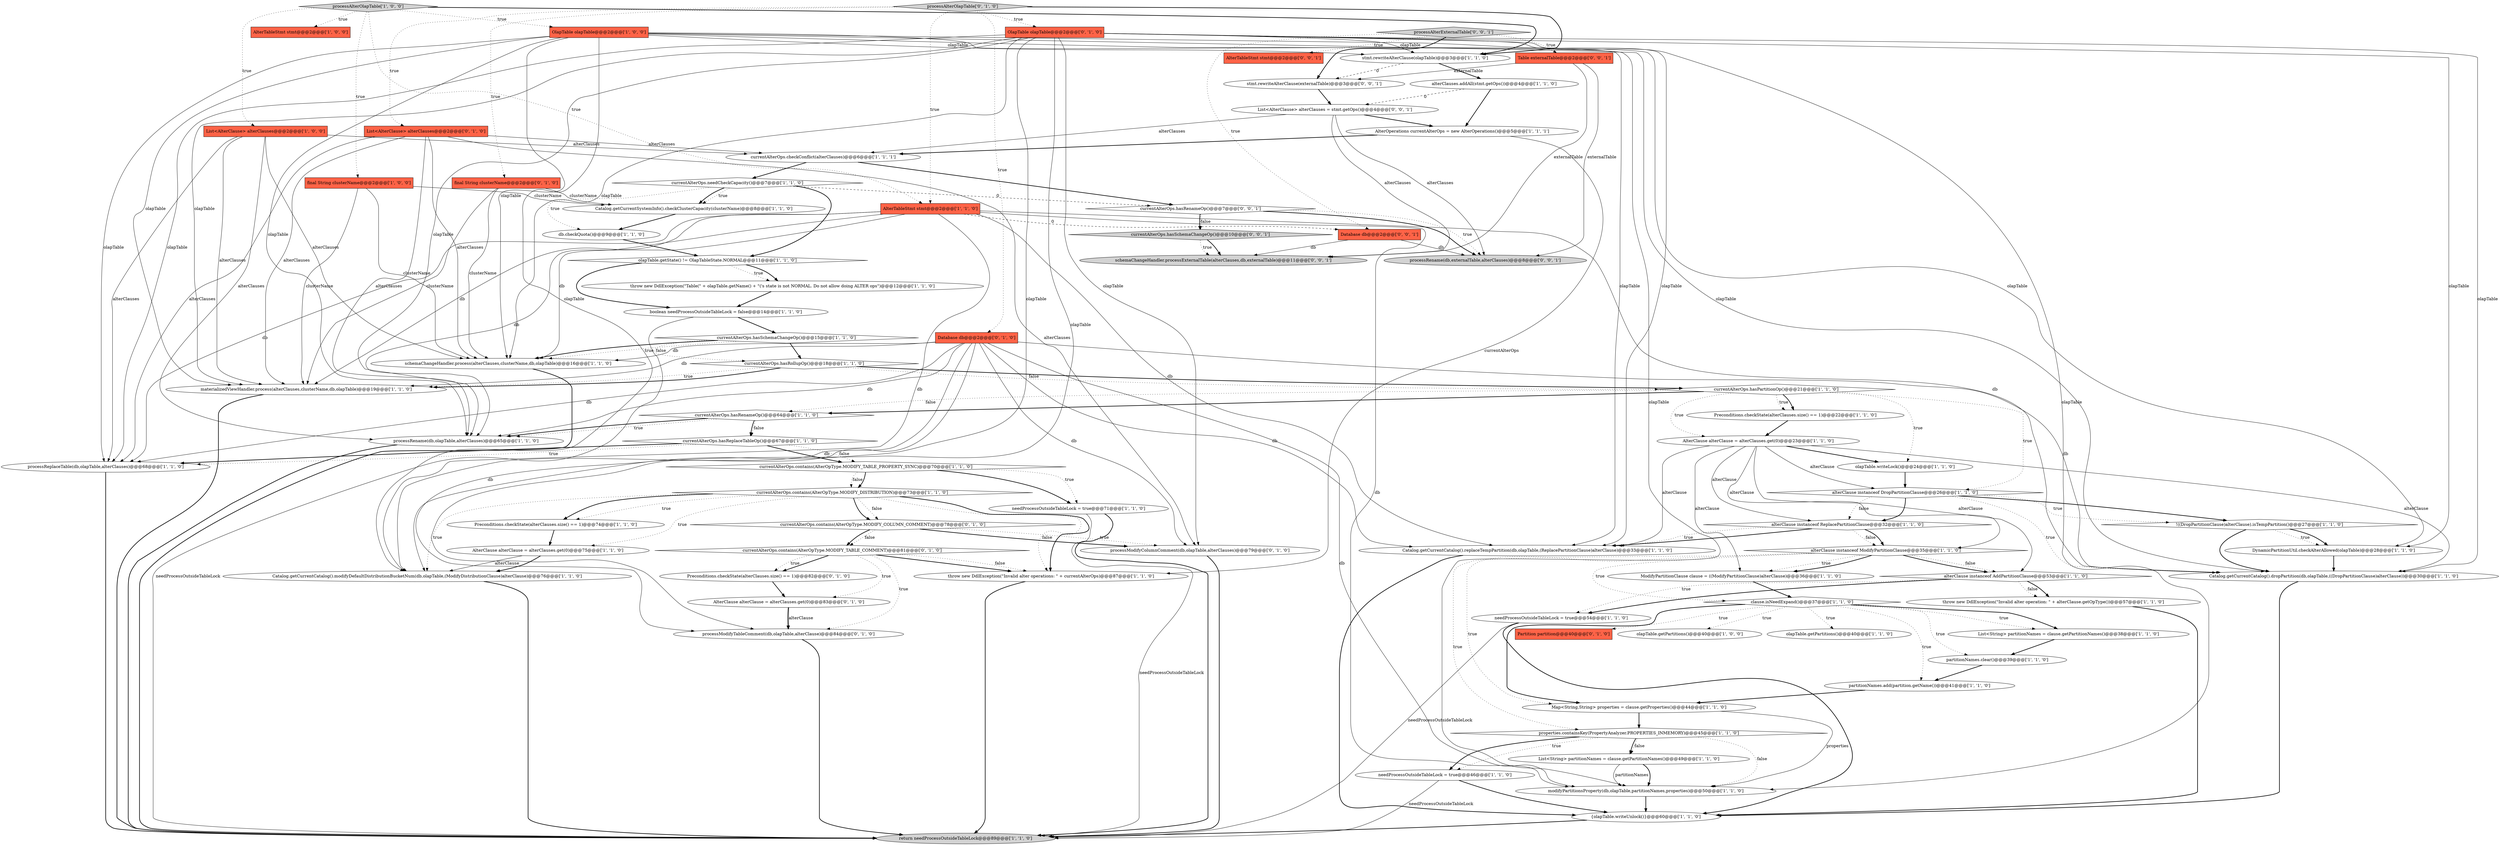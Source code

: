 digraph {
31 [style = filled, label = "List<String> partitionNames = clause.getPartitionNames()@@@38@@@['1', '1', '0']", fillcolor = white, shape = ellipse image = "AAA0AAABBB1BBB"];
49 [style = filled, label = "Map<String,String> properties = clause.getProperties()@@@44@@@['1', '1', '0']", fillcolor = white, shape = ellipse image = "AAA0AAABBB1BBB"];
8 [style = filled, label = "alterClause instanceof ModifyPartitionClause@@@35@@@['1', '1', '0']", fillcolor = white, shape = diamond image = "AAA0AAABBB1BBB"];
55 [style = filled, label = "Preconditions.checkState(alterClauses.size() == 1)@@@22@@@['1', '1', '0']", fillcolor = white, shape = ellipse image = "AAA0AAABBB1BBB"];
61 [style = filled, label = "processModifyColumnComment(db,olapTable,alterClauses)@@@79@@@['0', '1', '0']", fillcolor = white, shape = ellipse image = "AAA1AAABBB2BBB"];
2 [style = filled, label = "!((DropPartitionClause)alterClause).isTempPartition()@@@27@@@['1', '1', '0']", fillcolor = white, shape = diamond image = "AAA0AAABBB1BBB"];
25 [style = filled, label = "needProcessOutsideTableLock = true@@@71@@@['1', '1', '0']", fillcolor = white, shape = ellipse image = "AAA0AAABBB1BBB"];
27 [style = filled, label = "{olapTable.writeUnlock()}@@@60@@@['1', '1', '0']", fillcolor = white, shape = ellipse image = "AAA0AAABBB1BBB"];
47 [style = filled, label = "processRename(db,olapTable,alterClauses)@@@65@@@['1', '1', '0']", fillcolor = white, shape = ellipse image = "AAA0AAABBB1BBB"];
40 [style = filled, label = "needProcessOutsideTableLock = true@@@54@@@['1', '1', '0']", fillcolor = white, shape = ellipse image = "AAA0AAABBB1BBB"];
50 [style = filled, label = "processReplaceTable(db,olapTable,alterClauses)@@@68@@@['1', '1', '0']", fillcolor = white, shape = ellipse image = "AAA0AAABBB1BBB"];
15 [style = filled, label = "currentAlterOps.hasReplaceTableOp()@@@67@@@['1', '1', '0']", fillcolor = white, shape = diamond image = "AAA0AAABBB1BBB"];
63 [style = filled, label = "currentAlterOps.contains(AlterOpType.MODIFY_COLUMN_COMMENT)@@@78@@@['0', '1', '0']", fillcolor = white, shape = diamond image = "AAA1AAABBB2BBB"];
65 [style = filled, label = "List<AlterClause> alterClauses@@@2@@@['0', '1', '0']", fillcolor = tomato, shape = box image = "AAA0AAABBB2BBB"];
67 [style = filled, label = "Preconditions.checkState(alterClauses.size() == 1)@@@82@@@['0', '1', '0']", fillcolor = white, shape = ellipse image = "AAA1AAABBB2BBB"];
68 [style = filled, label = "currentAlterOps.contains(AlterOpType.MODIFY_TABLE_COMMENT)@@@81@@@['0', '1', '0']", fillcolor = white, shape = diamond image = "AAA1AAABBB2BBB"];
74 [style = filled, label = "AlterTableStmt stmt@@@2@@@['0', '0', '1']", fillcolor = tomato, shape = box image = "AAA0AAABBB3BBB"];
33 [style = filled, label = "throw new DdlException(\"Invalid alter operations: \" + currentAlterOps)@@@87@@@['1', '1', '0']", fillcolor = white, shape = ellipse image = "AAA0AAABBB1BBB"];
80 [style = filled, label = "Database db@@@2@@@['0', '0', '1']", fillcolor = tomato, shape = box image = "AAA0AAABBB3BBB"];
0 [style = filled, label = "currentAlterOps.contains(AlterOpType.MODIFY_DISTRIBUTION)@@@73@@@['1', '1', '0']", fillcolor = white, shape = diamond image = "AAA0AAABBB1BBB"];
28 [style = filled, label = "needProcessOutsideTableLock = true@@@46@@@['1', '1', '0']", fillcolor = white, shape = ellipse image = "AAA0AAABBB1BBB"];
6 [style = filled, label = "materializedViewHandler.process(alterClauses,clusterName,db,olapTable)@@@19@@@['1', '1', '0']", fillcolor = white, shape = ellipse image = "AAA0AAABBB1BBB"];
37 [style = filled, label = "stmt.rewriteAlterClause(olapTable)@@@3@@@['1', '1', '0']", fillcolor = white, shape = ellipse image = "AAA0AAABBB1BBB"];
76 [style = filled, label = "processAlterExternalTable['0', '0', '1']", fillcolor = lightgray, shape = diamond image = "AAA0AAABBB3BBB"];
64 [style = filled, label = "Partition partition@@@40@@@['0', '1', '0']", fillcolor = tomato, shape = box image = "AAA0AAABBB2BBB"];
10 [style = filled, label = "AlterTableStmt stmt@@@2@@@['1', '0', '0']", fillcolor = tomato, shape = box image = "AAA0AAABBB1BBB"];
1 [style = filled, label = "currentAlterOps.hasSchemaChangeOp()@@@15@@@['1', '1', '0']", fillcolor = white, shape = diamond image = "AAA0AAABBB1BBB"];
78 [style = filled, label = "currentAlterOps.hasRenameOp()@@@7@@@['0', '0', '1']", fillcolor = white, shape = diamond image = "AAA0AAABBB3BBB"];
51 [style = filled, label = "processAlterOlapTable['1', '0', '0']", fillcolor = lightgray, shape = diamond image = "AAA0AAABBB1BBB"];
75 [style = filled, label = "stmt.rewriteAlterClause(externalTable)@@@3@@@['0', '0', '1']", fillcolor = white, shape = ellipse image = "AAA0AAABBB3BBB"];
20 [style = filled, label = "currentAlterOps.checkConflict(alterClauses)@@@6@@@['1', '1', '1']", fillcolor = white, shape = ellipse image = "AAA0AAABBB1BBB"];
13 [style = filled, label = "AlterClause alterClause = alterClauses.get(0)@@@23@@@['1', '1', '0']", fillcolor = white, shape = ellipse image = "AAA0AAABBB1BBB"];
12 [style = filled, label = "olapTable.getPartitions()@@@40@@@['1', '0', '0']", fillcolor = white, shape = ellipse image = "AAA0AAABBB1BBB"];
53 [style = filled, label = "olapTable.getPartitions()@@@40@@@['1', '1', '0']", fillcolor = white, shape = ellipse image = "AAA0AAABBB1BBB"];
72 [style = filled, label = "currentAlterOps.hasSchemaChangeOp()@@@10@@@['0', '0', '1']", fillcolor = lightgray, shape = diamond image = "AAA0AAABBB3BBB"];
32 [style = filled, label = "alterClause instanceof AddPartitionClause@@@53@@@['1', '1', '0']", fillcolor = white, shape = diamond image = "AAA0AAABBB1BBB"];
24 [style = filled, label = "modifyPartitionsProperty(db,olapTable,partitionNames,properties)@@@50@@@['1', '1', '0']", fillcolor = white, shape = ellipse image = "AAA0AAABBB1BBB"];
62 [style = filled, label = "Database db@@@2@@@['0', '1', '0']", fillcolor = tomato, shape = box image = "AAA0AAABBB2BBB"];
29 [style = filled, label = "ModifyPartitionClause clause = ((ModifyPartitionClause)alterClause)@@@36@@@['1', '1', '0']", fillcolor = white, shape = ellipse image = "AAA0AAABBB1BBB"];
26 [style = filled, label = "List<AlterClause> alterClauses@@@2@@@['1', '0', '0']", fillcolor = tomato, shape = box image = "AAA0AAABBB1BBB"];
16 [style = filled, label = "currentAlterOps.hasPartitionOp()@@@21@@@['1', '1', '0']", fillcolor = white, shape = diamond image = "AAA0AAABBB1BBB"];
57 [style = filled, label = "properties.containsKey(PropertyAnalyzer.PROPERTIES_INMEMORY)@@@45@@@['1', '1', '0']", fillcolor = white, shape = diamond image = "AAA0AAABBB1BBB"];
71 [style = filled, label = "Table externalTable@@@2@@@['0', '0', '1']", fillcolor = tomato, shape = box image = "AAA0AAABBB3BBB"];
19 [style = filled, label = "OlapTable olapTable@@@2@@@['1', '0', '0']", fillcolor = tomato, shape = box image = "AAA0AAABBB1BBB"];
3 [style = filled, label = "return needProcessOutsideTableLock@@@89@@@['1', '1', '0']", fillcolor = lightgray, shape = ellipse image = "AAA0AAABBB1BBB"];
39 [style = filled, label = "currentAlterOps.needCheckCapacity()@@@7@@@['1', '1', '0']", fillcolor = white, shape = diamond image = "AAA0AAABBB1BBB"];
60 [style = filled, label = "AlterClause alterClause = alterClauses.get(0)@@@83@@@['0', '1', '0']", fillcolor = white, shape = ellipse image = "AAA1AAABBB2BBB"];
45 [style = filled, label = "db.checkQuota()@@@9@@@['1', '1', '0']", fillcolor = white, shape = ellipse image = "AAA0AAABBB1BBB"];
18 [style = filled, label = "olapTable.writeLock()@@@24@@@['1', '1', '0']", fillcolor = white, shape = ellipse image = "AAA0AAABBB1BBB"];
34 [style = filled, label = "Preconditions.checkState(alterClauses.size() == 1)@@@74@@@['1', '1', '0']", fillcolor = white, shape = ellipse image = "AAA0AAABBB1BBB"];
42 [style = filled, label = "Catalog.getCurrentCatalog().modifyDefaultDistributionBucketNum(db,olapTable,(ModifyDistributionClause)alterClause)@@@76@@@['1', '1', '0']", fillcolor = white, shape = ellipse image = "AAA0AAABBB1BBB"];
66 [style = filled, label = "processModifyTableComment(db,olapTable,alterClause)@@@84@@@['0', '1', '0']", fillcolor = white, shape = ellipse image = "AAA1AAABBB2BBB"];
11 [style = filled, label = "alterClause instanceof DropPartitionClause@@@26@@@['1', '1', '0']", fillcolor = white, shape = diamond image = "AAA0AAABBB1BBB"];
77 [style = filled, label = "List<AlterClause> alterClauses = stmt.getOps()@@@4@@@['0', '0', '1']", fillcolor = white, shape = ellipse image = "AAA0AAABBB3BBB"];
5 [style = filled, label = "alterClauses.addAll(stmt.getOps())@@@4@@@['1', '1', '0']", fillcolor = white, shape = ellipse image = "AAA0AAABBB1BBB"];
52 [style = filled, label = "Catalog.getCurrentCatalog().replaceTempPartition(db,olapTable,(ReplacePartitionClause)alterClause)@@@33@@@['1', '1', '0']", fillcolor = white, shape = ellipse image = "AAA0AAABBB1BBB"];
9 [style = filled, label = "currentAlterOps.hasRollupOp()@@@18@@@['1', '1', '0']", fillcolor = white, shape = diamond image = "AAA0AAABBB1BBB"];
44 [style = filled, label = "currentAlterOps.contains(AlterOpType.MODIFY_TABLE_PROPERTY_SYNC)@@@70@@@['1', '1', '0']", fillcolor = white, shape = diamond image = "AAA0AAABBB1BBB"];
48 [style = filled, label = "throw new DdlException(\"Table(\" + olapTable.getName() + \"('s state is not NORMAL. Do not allow doing ALTER ops\")@@@12@@@['1', '1', '0']", fillcolor = white, shape = ellipse image = "AAA0AAABBB1BBB"];
56 [style = filled, label = "AlterClause alterClause = alterClauses.get(0)@@@75@@@['1', '1', '0']", fillcolor = white, shape = ellipse image = "AAA0AAABBB1BBB"];
23 [style = filled, label = "partitionNames.clear()@@@39@@@['1', '1', '0']", fillcolor = white, shape = ellipse image = "AAA0AAABBB1BBB"];
46 [style = filled, label = "alterClause instanceof ReplacePartitionClause@@@32@@@['1', '1', '0']", fillcolor = white, shape = diamond image = "AAA0AAABBB1BBB"];
38 [style = filled, label = "Catalog.getCurrentSystemInfo().checkClusterCapacity(clusterName)@@@8@@@['1', '1', '0']", fillcolor = white, shape = ellipse image = "AAA0AAABBB1BBB"];
21 [style = filled, label = "boolean needProcessOutsideTableLock = false@@@14@@@['1', '1', '0']", fillcolor = white, shape = ellipse image = "AAA0AAABBB1BBB"];
43 [style = filled, label = "AlterTableStmt stmt@@@2@@@['1', '1', '0']", fillcolor = tomato, shape = box image = "AAA0AAABBB1BBB"];
7 [style = filled, label = "clause.isNeedExpand()@@@37@@@['1', '1', '0']", fillcolor = white, shape = diamond image = "AAA0AAABBB1BBB"];
58 [style = filled, label = "currentAlterOps.hasRenameOp()@@@64@@@['1', '1', '0']", fillcolor = white, shape = diamond image = "AAA0AAABBB1BBB"];
79 [style = filled, label = "processRename(db,externalTable,alterClauses)@@@8@@@['0', '0', '1']", fillcolor = lightgray, shape = ellipse image = "AAA0AAABBB3BBB"];
59 [style = filled, label = "processAlterOlapTable['0', '1', '0']", fillcolor = lightgray, shape = diamond image = "AAA0AAABBB2BBB"];
30 [style = filled, label = "DynamicPartitionUtil.checkAlterAllowed(olapTable)@@@28@@@['1', '1', '0']", fillcolor = white, shape = ellipse image = "AAA0AAABBB1BBB"];
69 [style = filled, label = "OlapTable olapTable@@@2@@@['0', '1', '0']", fillcolor = tomato, shape = box image = "AAA0AAABBB2BBB"];
35 [style = filled, label = "throw new DdlException(\"Invalid alter operation: \" + alterClause.getOpType())@@@57@@@['1', '1', '0']", fillcolor = white, shape = ellipse image = "AAA0AAABBB1BBB"];
41 [style = filled, label = "partitionNames.add(partition.getName())@@@41@@@['1', '1', '0']", fillcolor = white, shape = ellipse image = "AAA0AAABBB1BBB"];
70 [style = filled, label = "final String clusterName@@@2@@@['0', '1', '0']", fillcolor = tomato, shape = box image = "AAA0AAABBB2BBB"];
73 [style = filled, label = "schemaChangeHandler.processExternalTable(alterClauses,db,externalTable)@@@11@@@['0', '0', '1']", fillcolor = lightgray, shape = ellipse image = "AAA0AAABBB3BBB"];
54 [style = filled, label = "olapTable.getState() != OlapTableState.NORMAL@@@11@@@['1', '1', '0']", fillcolor = white, shape = diamond image = "AAA0AAABBB1BBB"];
4 [style = filled, label = "AlterOperations currentAlterOps = new AlterOperations()@@@5@@@['1', '1', '1']", fillcolor = white, shape = ellipse image = "AAA0AAABBB1BBB"];
22 [style = filled, label = "Catalog.getCurrentCatalog().dropPartition(db,olapTable,((DropPartitionClause)alterClause))@@@30@@@['1', '1', '0']", fillcolor = white, shape = ellipse image = "AAA0AAABBB1BBB"];
17 [style = filled, label = "final String clusterName@@@2@@@['1', '0', '0']", fillcolor = tomato, shape = box image = "AAA0AAABBB1BBB"];
36 [style = filled, label = "List<String> partitionNames = clause.getPartitionNames()@@@49@@@['1', '1', '0']", fillcolor = white, shape = ellipse image = "AAA0AAABBB1BBB"];
14 [style = filled, label = "schemaChangeHandler.process(alterClauses,clusterName,db,olapTable)@@@16@@@['1', '1', '0']", fillcolor = white, shape = ellipse image = "AAA0AAABBB1BBB"];
78->79 [style = bold, label=""];
76->74 [style = dotted, label="true"];
11->46 [style = bold, label=""];
46->52 [style = dotted, label="true"];
54->21 [style = bold, label=""];
25->3 [style = bold, label=""];
11->46 [style = dotted, label="false"];
14->3 [style = bold, label=""];
13->46 [style = solid, label="alterClause"];
68->33 [style = dotted, label="false"];
39->38 [style = dotted, label="true"];
51->43 [style = dotted, label="true"];
19->24 [style = solid, label="olapTable"];
16->18 [style = dotted, label="true"];
70->14 [style = solid, label="clusterName"];
43->80 [style = dashed, label="0"];
69->14 [style = solid, label="olapTable"];
72->73 [style = bold, label=""];
69->37 [style = solid, label="olapTable"];
65->6 [style = solid, label="alterClauses"];
40->3 [style = solid, label="needProcessOutsideTableLock"];
69->6 [style = solid, label="olapTable"];
19->42 [style = solid, label="olapTable"];
9->6 [style = dotted, label="true"];
13->29 [style = solid, label="alterClause"];
56->42 [style = bold, label=""];
58->47 [style = bold, label=""];
7->31 [style = dotted, label="true"];
0->42 [style = dotted, label="true"];
42->3 [style = bold, label=""];
76->71 [style = dotted, label="true"];
36->24 [style = solid, label="partitionNames"];
44->25 [style = dotted, label="true"];
41->49 [style = bold, label=""];
39->78 [style = dashed, label="0"];
62->24 [style = solid, label="db"];
36->24 [style = bold, label=""];
69->61 [style = solid, label="olapTable"];
47->3 [style = bold, label=""];
24->27 [style = bold, label=""];
69->50 [style = solid, label="olapTable"];
26->47 [style = solid, label="alterClauses"];
58->47 [style = dotted, label="true"];
62->66 [style = solid, label="db"];
26->50 [style = solid, label="alterClauses"];
34->56 [style = bold, label=""];
7->23 [style = dotted, label="true"];
59->70 [style = dotted, label="true"];
65->61 [style = solid, label="alterClauses"];
31->23 [style = bold, label=""];
66->3 [style = bold, label=""];
15->50 [style = dotted, label="true"];
37->75 [style = dashed, label="0"];
1->9 [style = bold, label=""];
59->62 [style = dotted, label="true"];
63->61 [style = bold, label=""];
77->20 [style = solid, label="alterClauses"];
0->33 [style = dotted, label="false"];
51->37 [style = bold, label=""];
7->41 [style = dotted, label="true"];
9->16 [style = bold, label=""];
8->32 [style = bold, label=""];
19->6 [style = solid, label="olapTable"];
54->48 [style = dotted, label="true"];
1->9 [style = dotted, label="false"];
44->0 [style = dotted, label="false"];
7->53 [style = dotted, label="true"];
1->14 [style = bold, label=""];
8->57 [style = dotted, label="true"];
62->14 [style = solid, label="db"];
32->40 [style = dotted, label="true"];
0->63 [style = dotted, label="false"];
43->47 [style = solid, label="db"];
28->27 [style = bold, label=""];
20->39 [style = bold, label=""];
80->73 [style = solid, label="db"];
43->22 [style = solid, label="db"];
62->6 [style = solid, label="db"];
19->50 [style = solid, label="olapTable"];
37->5 [style = bold, label=""];
39->45 [style = dotted, label="true"];
78->72 [style = dotted, label="false"];
80->79 [style = solid, label="db"];
46->8 [style = dotted, label="false"];
29->7 [style = bold, label=""];
0->34 [style = dotted, label="true"];
77->4 [style = bold, label=""];
50->3 [style = bold, label=""];
57->36 [style = dotted, label="false"];
43->42 [style = solid, label="db"];
13->32 [style = solid, label="alterClause"];
19->52 [style = solid, label="olapTable"];
38->45 [style = bold, label=""];
43->50 [style = solid, label="db"];
15->44 [style = dotted, label="false"];
5->77 [style = dashed, label="0"];
48->21 [style = bold, label=""];
7->49 [style = bold, label=""];
11->2 [style = dotted, label="true"];
17->38 [style = solid, label="clusterName"];
76->75 [style = bold, label=""];
62->42 [style = solid, label="db"];
32->40 [style = bold, label=""];
17->6 [style = solid, label="clusterName"];
59->69 [style = dotted, label="true"];
77->73 [style = solid, label="alterClauses"];
77->79 [style = solid, label="alterClauses"];
16->55 [style = dotted, label="true"];
43->6 [style = solid, label="db"];
8->49 [style = dotted, label="true"];
71->73 [style = solid, label="externalTable"];
2->30 [style = dotted, label="true"];
69->30 [style = solid, label="olapTable"];
62->61 [style = solid, label="db"];
65->20 [style = solid, label="alterClauses"];
44->0 [style = bold, label=""];
43->14 [style = solid, label="db"];
44->25 [style = bold, label=""];
8->7 [style = dotted, label="true"];
20->78 [style = bold, label=""];
40->27 [style = bold, label=""];
11->2 [style = bold, label=""];
5->4 [style = bold, label=""];
35->27 [style = bold, label=""];
9->6 [style = bold, label=""];
68->67 [style = bold, label=""];
15->44 [style = bold, label=""];
58->15 [style = dotted, label="false"];
45->54 [style = bold, label=""];
46->52 [style = bold, label=""];
25->3 [style = solid, label="needProcessOutsideTableLock"];
7->31 [style = bold, label=""];
57->36 [style = bold, label=""];
78->72 [style = bold, label=""];
6->3 [style = bold, label=""];
43->24 [style = solid, label="db"];
16->11 [style = dotted, label="true"];
69->24 [style = solid, label="olapTable"];
19->37 [style = solid, label="olapTable"];
21->1 [style = bold, label=""];
23->41 [style = bold, label=""];
19->14 [style = solid, label="olapTable"];
71->75 [style = solid, label="externalTable"];
8->29 [style = dotted, label="true"];
43->52 [style = solid, label="db"];
51->10 [style = dotted, label="true"];
55->13 [style = bold, label=""];
0->56 [style = dotted, label="true"];
63->61 [style = dotted, label="true"];
19->47 [style = solid, label="olapTable"];
59->65 [style = dotted, label="true"];
18->11 [style = bold, label=""];
68->60 [style = dotted, label="true"];
13->52 [style = solid, label="alterClause"];
16->58 [style = dotted, label="false"];
69->47 [style = solid, label="olapTable"];
8->32 [style = dotted, label="false"];
56->42 [style = solid, label="alterClause"];
32->35 [style = dotted, label="false"];
61->3 [style = bold, label=""];
28->3 [style = solid, label="needProcessOutsideTableLock"];
9->16 [style = dotted, label="false"];
63->68 [style = dotted, label="false"];
57->28 [style = dotted, label="true"];
51->19 [style = dotted, label="true"];
15->50 [style = bold, label=""];
16->55 [style = bold, label=""];
0->33 [style = bold, label=""];
65->47 [style = solid, label="alterClauses"];
63->68 [style = bold, label=""];
67->60 [style = bold, label=""];
72->73 [style = dotted, label="true"];
26->6 [style = solid, label="alterClauses"];
21->3 [style = solid, label="needProcessOutsideTableLock"];
27->3 [style = bold, label=""];
13->11 [style = solid, label="alterClause"];
70->6 [style = solid, label="clusterName"];
60->66 [style = bold, label=""];
58->15 [style = bold, label=""];
62->50 [style = solid, label="db"];
7->12 [style = dotted, label="true"];
52->27 [style = bold, label=""];
39->38 [style = bold, label=""];
65->14 [style = solid, label="alterClauses"];
22->27 [style = bold, label=""];
7->64 [style = dotted, label="true"];
30->22 [style = bold, label=""];
69->22 [style = solid, label="olapTable"];
69->52 [style = solid, label="olapTable"];
70->38 [style = solid, label="clusterName"];
16->13 [style = dotted, label="true"];
69->42 [style = solid, label="olapTable"];
62->22 [style = solid, label="db"];
62->47 [style = solid, label="db"];
57->24 [style = dotted, label="false"];
4->20 [style = bold, label=""];
57->28 [style = bold, label=""];
13->18 [style = bold, label=""];
51->17 [style = dotted, label="true"];
19->30 [style = solid, label="olapTable"];
59->37 [style = bold, label=""];
78->79 [style = dotted, label="true"];
26->14 [style = solid, label="alterClauses"];
51->26 [style = dotted, label="true"];
39->54 [style = bold, label=""];
8->29 [style = bold, label=""];
68->66 [style = dotted, label="true"];
32->35 [style = bold, label=""];
13->8 [style = solid, label="alterClause"];
4->33 [style = solid, label="currentAlterOps"];
49->57 [style = bold, label=""];
62->52 [style = solid, label="db"];
33->3 [style = bold, label=""];
2->22 [style = bold, label=""];
26->20 [style = solid, label="alterClauses"];
54->48 [style = bold, label=""];
2->30 [style = bold, label=""];
60->66 [style = solid, label="alterClause"];
76->80 [style = dotted, label="true"];
0->63 [style = bold, label=""];
68->33 [style = bold, label=""];
19->22 [style = solid, label="olapTable"];
1->14 [style = dotted, label="true"];
69->66 [style = solid, label="olapTable"];
71->79 [style = solid, label="externalTable"];
68->67 [style = dotted, label="true"];
46->8 [style = bold, label=""];
17->14 [style = solid, label="clusterName"];
0->34 [style = bold, label=""];
16->58 [style = bold, label=""];
75->77 [style = bold, label=""];
13->22 [style = solid, label="alterClause"];
11->22 [style = dotted, label="true"];
59->43 [style = dotted, label="true"];
49->24 [style = solid, label="properties"];
65->50 [style = solid, label="alterClauses"];
}
